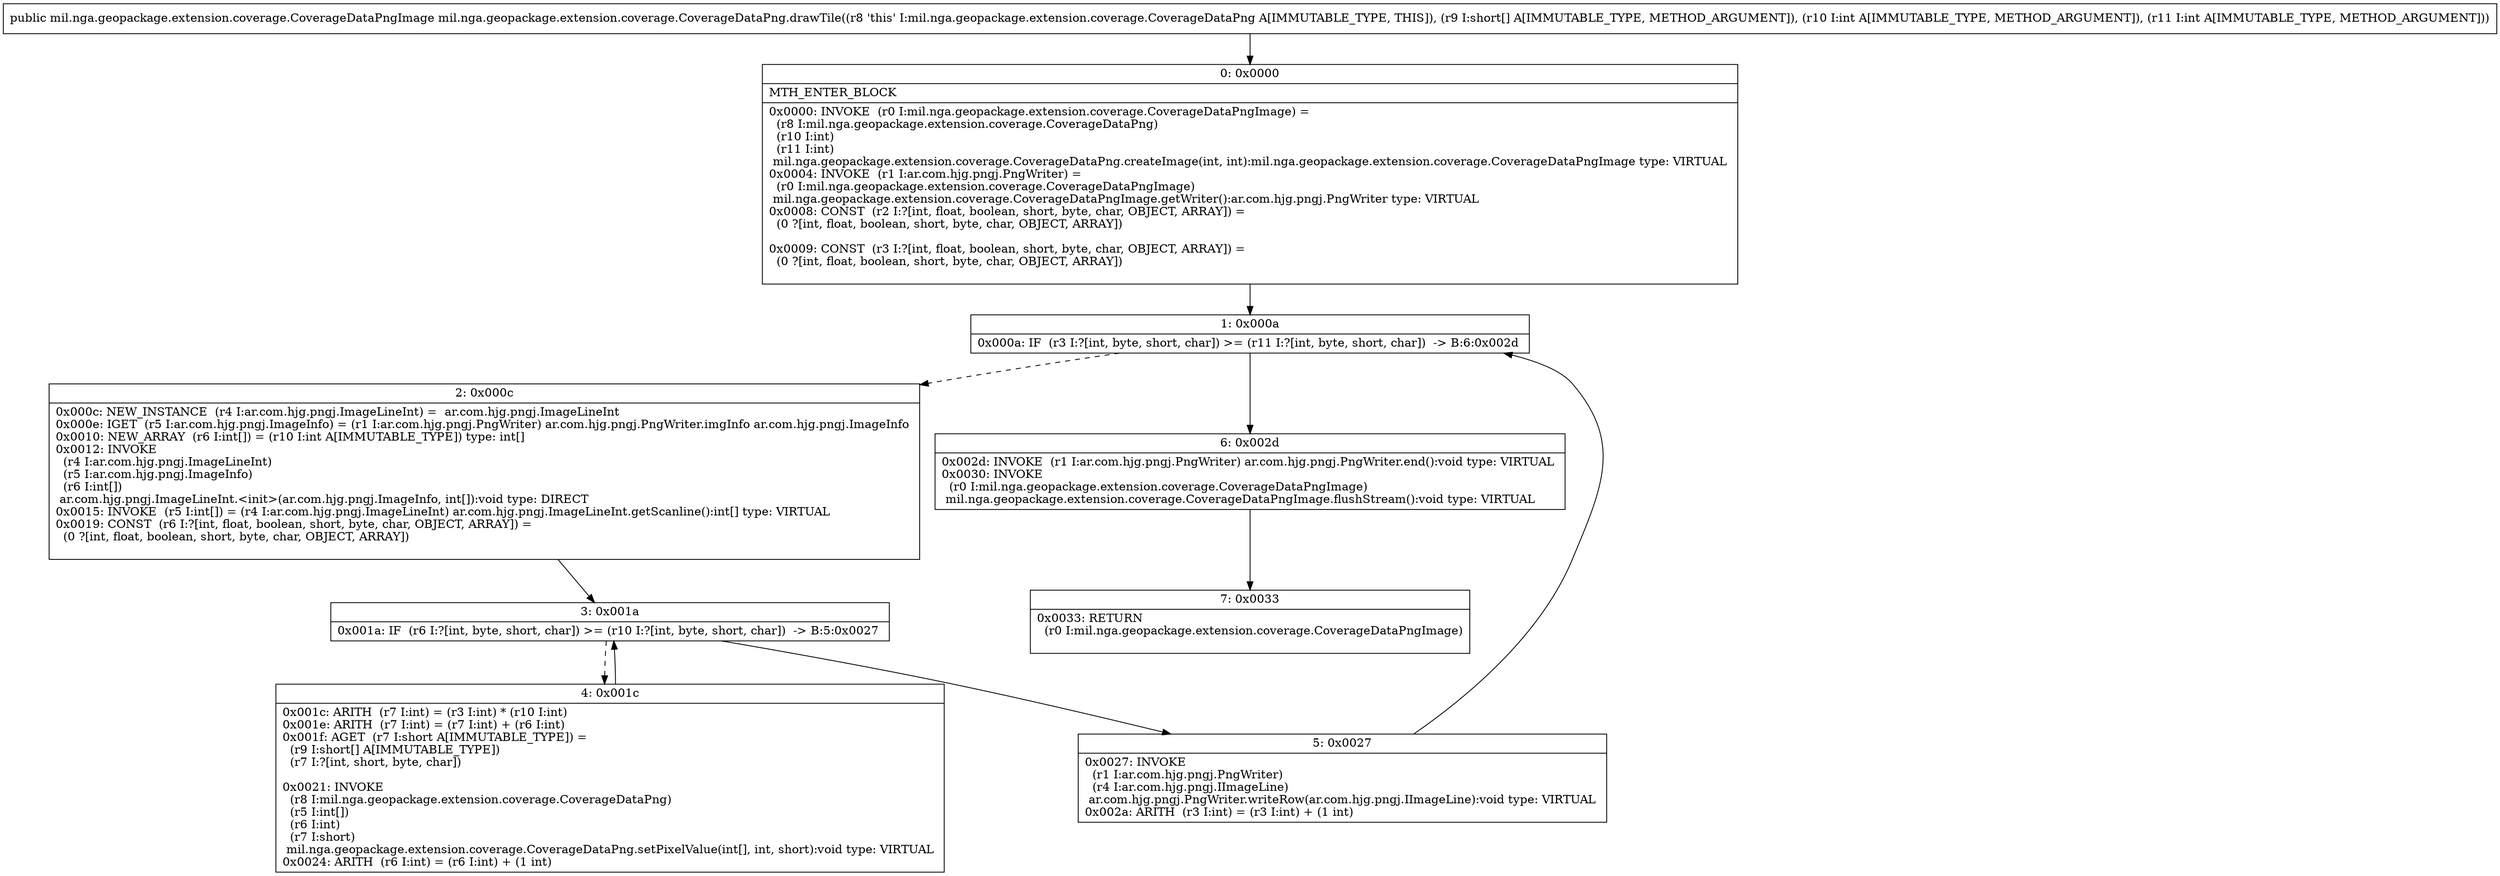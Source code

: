 digraph "CFG formil.nga.geopackage.extension.coverage.CoverageDataPng.drawTile([SII)Lmil\/nga\/geopackage\/extension\/coverage\/CoverageDataPngImage;" {
Node_0 [shape=record,label="{0\:\ 0x0000|MTH_ENTER_BLOCK\l|0x0000: INVOKE  (r0 I:mil.nga.geopackage.extension.coverage.CoverageDataPngImage) = \l  (r8 I:mil.nga.geopackage.extension.coverage.CoverageDataPng)\l  (r10 I:int)\l  (r11 I:int)\l mil.nga.geopackage.extension.coverage.CoverageDataPng.createImage(int, int):mil.nga.geopackage.extension.coverage.CoverageDataPngImage type: VIRTUAL \l0x0004: INVOKE  (r1 I:ar.com.hjg.pngj.PngWriter) = \l  (r0 I:mil.nga.geopackage.extension.coverage.CoverageDataPngImage)\l mil.nga.geopackage.extension.coverage.CoverageDataPngImage.getWriter():ar.com.hjg.pngj.PngWriter type: VIRTUAL \l0x0008: CONST  (r2 I:?[int, float, boolean, short, byte, char, OBJECT, ARRAY]) = \l  (0 ?[int, float, boolean, short, byte, char, OBJECT, ARRAY])\l \l0x0009: CONST  (r3 I:?[int, float, boolean, short, byte, char, OBJECT, ARRAY]) = \l  (0 ?[int, float, boolean, short, byte, char, OBJECT, ARRAY])\l \l}"];
Node_1 [shape=record,label="{1\:\ 0x000a|0x000a: IF  (r3 I:?[int, byte, short, char]) \>= (r11 I:?[int, byte, short, char])  \-\> B:6:0x002d \l}"];
Node_2 [shape=record,label="{2\:\ 0x000c|0x000c: NEW_INSTANCE  (r4 I:ar.com.hjg.pngj.ImageLineInt) =  ar.com.hjg.pngj.ImageLineInt \l0x000e: IGET  (r5 I:ar.com.hjg.pngj.ImageInfo) = (r1 I:ar.com.hjg.pngj.PngWriter) ar.com.hjg.pngj.PngWriter.imgInfo ar.com.hjg.pngj.ImageInfo \l0x0010: NEW_ARRAY  (r6 I:int[]) = (r10 I:int A[IMMUTABLE_TYPE]) type: int[] \l0x0012: INVOKE  \l  (r4 I:ar.com.hjg.pngj.ImageLineInt)\l  (r5 I:ar.com.hjg.pngj.ImageInfo)\l  (r6 I:int[])\l ar.com.hjg.pngj.ImageLineInt.\<init\>(ar.com.hjg.pngj.ImageInfo, int[]):void type: DIRECT \l0x0015: INVOKE  (r5 I:int[]) = (r4 I:ar.com.hjg.pngj.ImageLineInt) ar.com.hjg.pngj.ImageLineInt.getScanline():int[] type: VIRTUAL \l0x0019: CONST  (r6 I:?[int, float, boolean, short, byte, char, OBJECT, ARRAY]) = \l  (0 ?[int, float, boolean, short, byte, char, OBJECT, ARRAY])\l \l}"];
Node_3 [shape=record,label="{3\:\ 0x001a|0x001a: IF  (r6 I:?[int, byte, short, char]) \>= (r10 I:?[int, byte, short, char])  \-\> B:5:0x0027 \l}"];
Node_4 [shape=record,label="{4\:\ 0x001c|0x001c: ARITH  (r7 I:int) = (r3 I:int) * (r10 I:int) \l0x001e: ARITH  (r7 I:int) = (r7 I:int) + (r6 I:int) \l0x001f: AGET  (r7 I:short A[IMMUTABLE_TYPE]) = \l  (r9 I:short[] A[IMMUTABLE_TYPE])\l  (r7 I:?[int, short, byte, char])\l \l0x0021: INVOKE  \l  (r8 I:mil.nga.geopackage.extension.coverage.CoverageDataPng)\l  (r5 I:int[])\l  (r6 I:int)\l  (r7 I:short)\l mil.nga.geopackage.extension.coverage.CoverageDataPng.setPixelValue(int[], int, short):void type: VIRTUAL \l0x0024: ARITH  (r6 I:int) = (r6 I:int) + (1 int) \l}"];
Node_5 [shape=record,label="{5\:\ 0x0027|0x0027: INVOKE  \l  (r1 I:ar.com.hjg.pngj.PngWriter)\l  (r4 I:ar.com.hjg.pngj.IImageLine)\l ar.com.hjg.pngj.PngWriter.writeRow(ar.com.hjg.pngj.IImageLine):void type: VIRTUAL \l0x002a: ARITH  (r3 I:int) = (r3 I:int) + (1 int) \l}"];
Node_6 [shape=record,label="{6\:\ 0x002d|0x002d: INVOKE  (r1 I:ar.com.hjg.pngj.PngWriter) ar.com.hjg.pngj.PngWriter.end():void type: VIRTUAL \l0x0030: INVOKE  \l  (r0 I:mil.nga.geopackage.extension.coverage.CoverageDataPngImage)\l mil.nga.geopackage.extension.coverage.CoverageDataPngImage.flushStream():void type: VIRTUAL \l}"];
Node_7 [shape=record,label="{7\:\ 0x0033|0x0033: RETURN  \l  (r0 I:mil.nga.geopackage.extension.coverage.CoverageDataPngImage)\l \l}"];
MethodNode[shape=record,label="{public mil.nga.geopackage.extension.coverage.CoverageDataPngImage mil.nga.geopackage.extension.coverage.CoverageDataPng.drawTile((r8 'this' I:mil.nga.geopackage.extension.coverage.CoverageDataPng A[IMMUTABLE_TYPE, THIS]), (r9 I:short[] A[IMMUTABLE_TYPE, METHOD_ARGUMENT]), (r10 I:int A[IMMUTABLE_TYPE, METHOD_ARGUMENT]), (r11 I:int A[IMMUTABLE_TYPE, METHOD_ARGUMENT])) }"];
MethodNode -> Node_0;
Node_0 -> Node_1;
Node_1 -> Node_2[style=dashed];
Node_1 -> Node_6;
Node_2 -> Node_3;
Node_3 -> Node_4[style=dashed];
Node_3 -> Node_5;
Node_4 -> Node_3;
Node_5 -> Node_1;
Node_6 -> Node_7;
}

